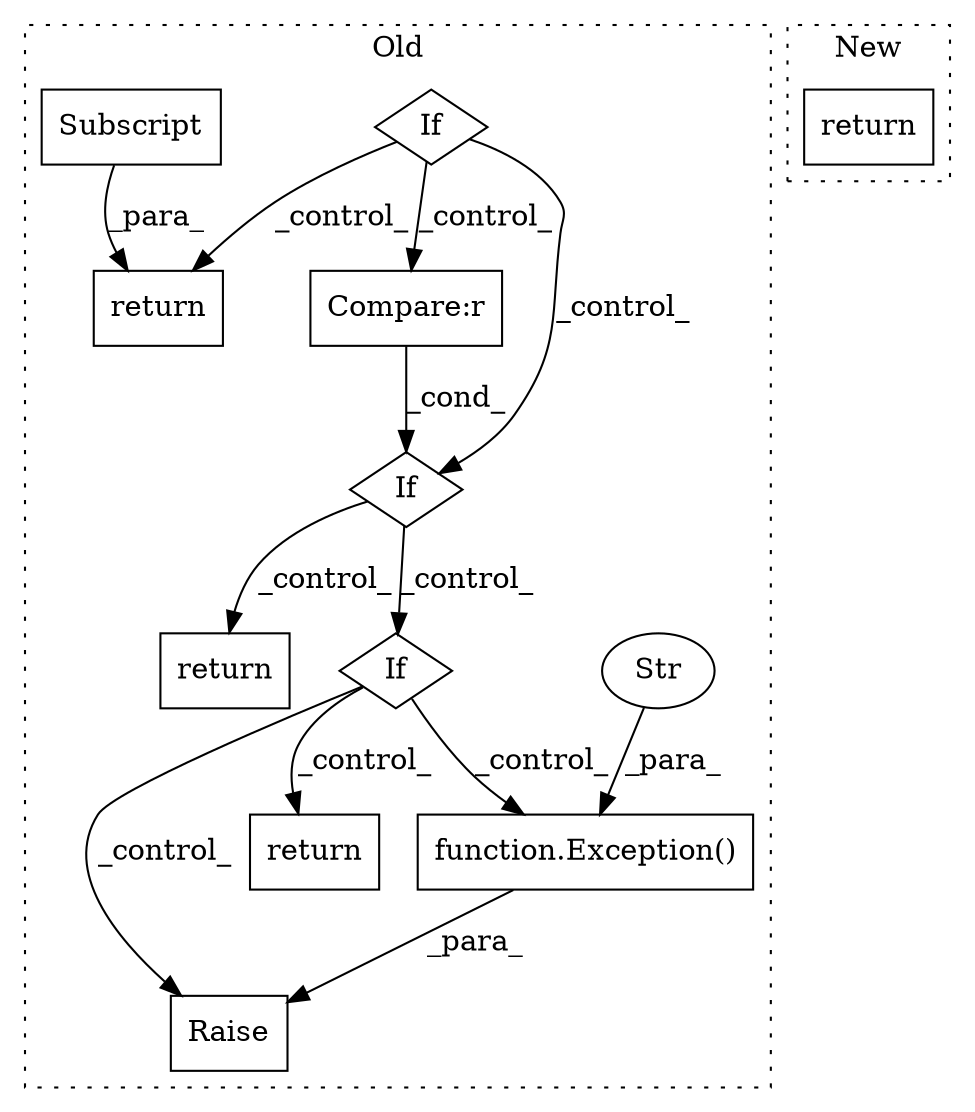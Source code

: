 digraph G {
subgraph cluster0 {
1 [label="function.Exception()" a="75" s="1096,1129" l="10,1" shape="box"];
3 [label="Raise" a="91" s="1090" l="6" shape="box"];
4 [label="Str" a="66" s="1106" l="23" shape="ellipse"];
5 [label="If" a="96" s="870" l="0" shape="diamond"];
6 [label="Compare:r" a="40" s="870" l="18" shape="box"];
7 [label="return" a="93" s="890" l="7" shape="box"];
8 [label="If" a="96" s="825" l="3" shape="diamond"];
9 [label="return" a="93" s="930" l="7" shape="box"];
10 [label="If" a="96" s="909" l="0" shape="diamond"];
11 [label="return" a="93" s="849" l="7" shape="box"];
12 [label="Subscript" a="63" s="856,0" l="4,0" shape="box"];
label = "Old";
style="dotted";
}
subgraph cluster1 {
2 [label="return" a="93" s="1166" l="7" shape="box"];
label = "New";
style="dotted";
}
1 -> 3 [label="_para_"];
4 -> 1 [label="_para_"];
5 -> 7 [label="_control_"];
5 -> 10 [label="_control_"];
6 -> 5 [label="_cond_"];
8 -> 11 [label="_control_"];
8 -> 6 [label="_control_"];
8 -> 5 [label="_control_"];
10 -> 1 [label="_control_"];
10 -> 3 [label="_control_"];
10 -> 9 [label="_control_"];
12 -> 11 [label="_para_"];
}